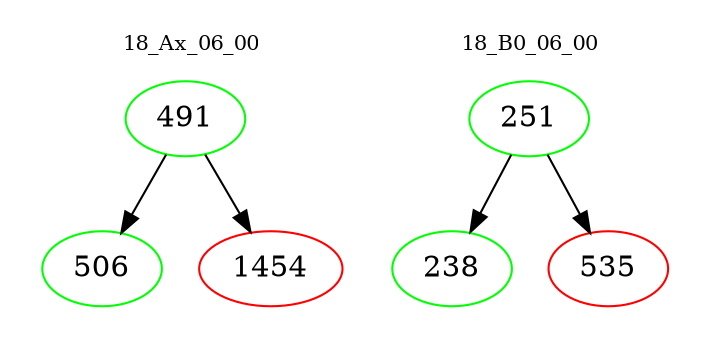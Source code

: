 digraph{
subgraph cluster_0 {
color = white
label = "18_Ax_06_00";
fontsize=10;
T0_491 [label="491", color="green"]
T0_491 -> T0_506 [color="black"]
T0_506 [label="506", color="green"]
T0_491 -> T0_1454 [color="black"]
T0_1454 [label="1454", color="red"]
}
subgraph cluster_1 {
color = white
label = "18_B0_06_00";
fontsize=10;
T1_251 [label="251", color="green"]
T1_251 -> T1_238 [color="black"]
T1_238 [label="238", color="green"]
T1_251 -> T1_535 [color="black"]
T1_535 [label="535", color="red"]
}
}
